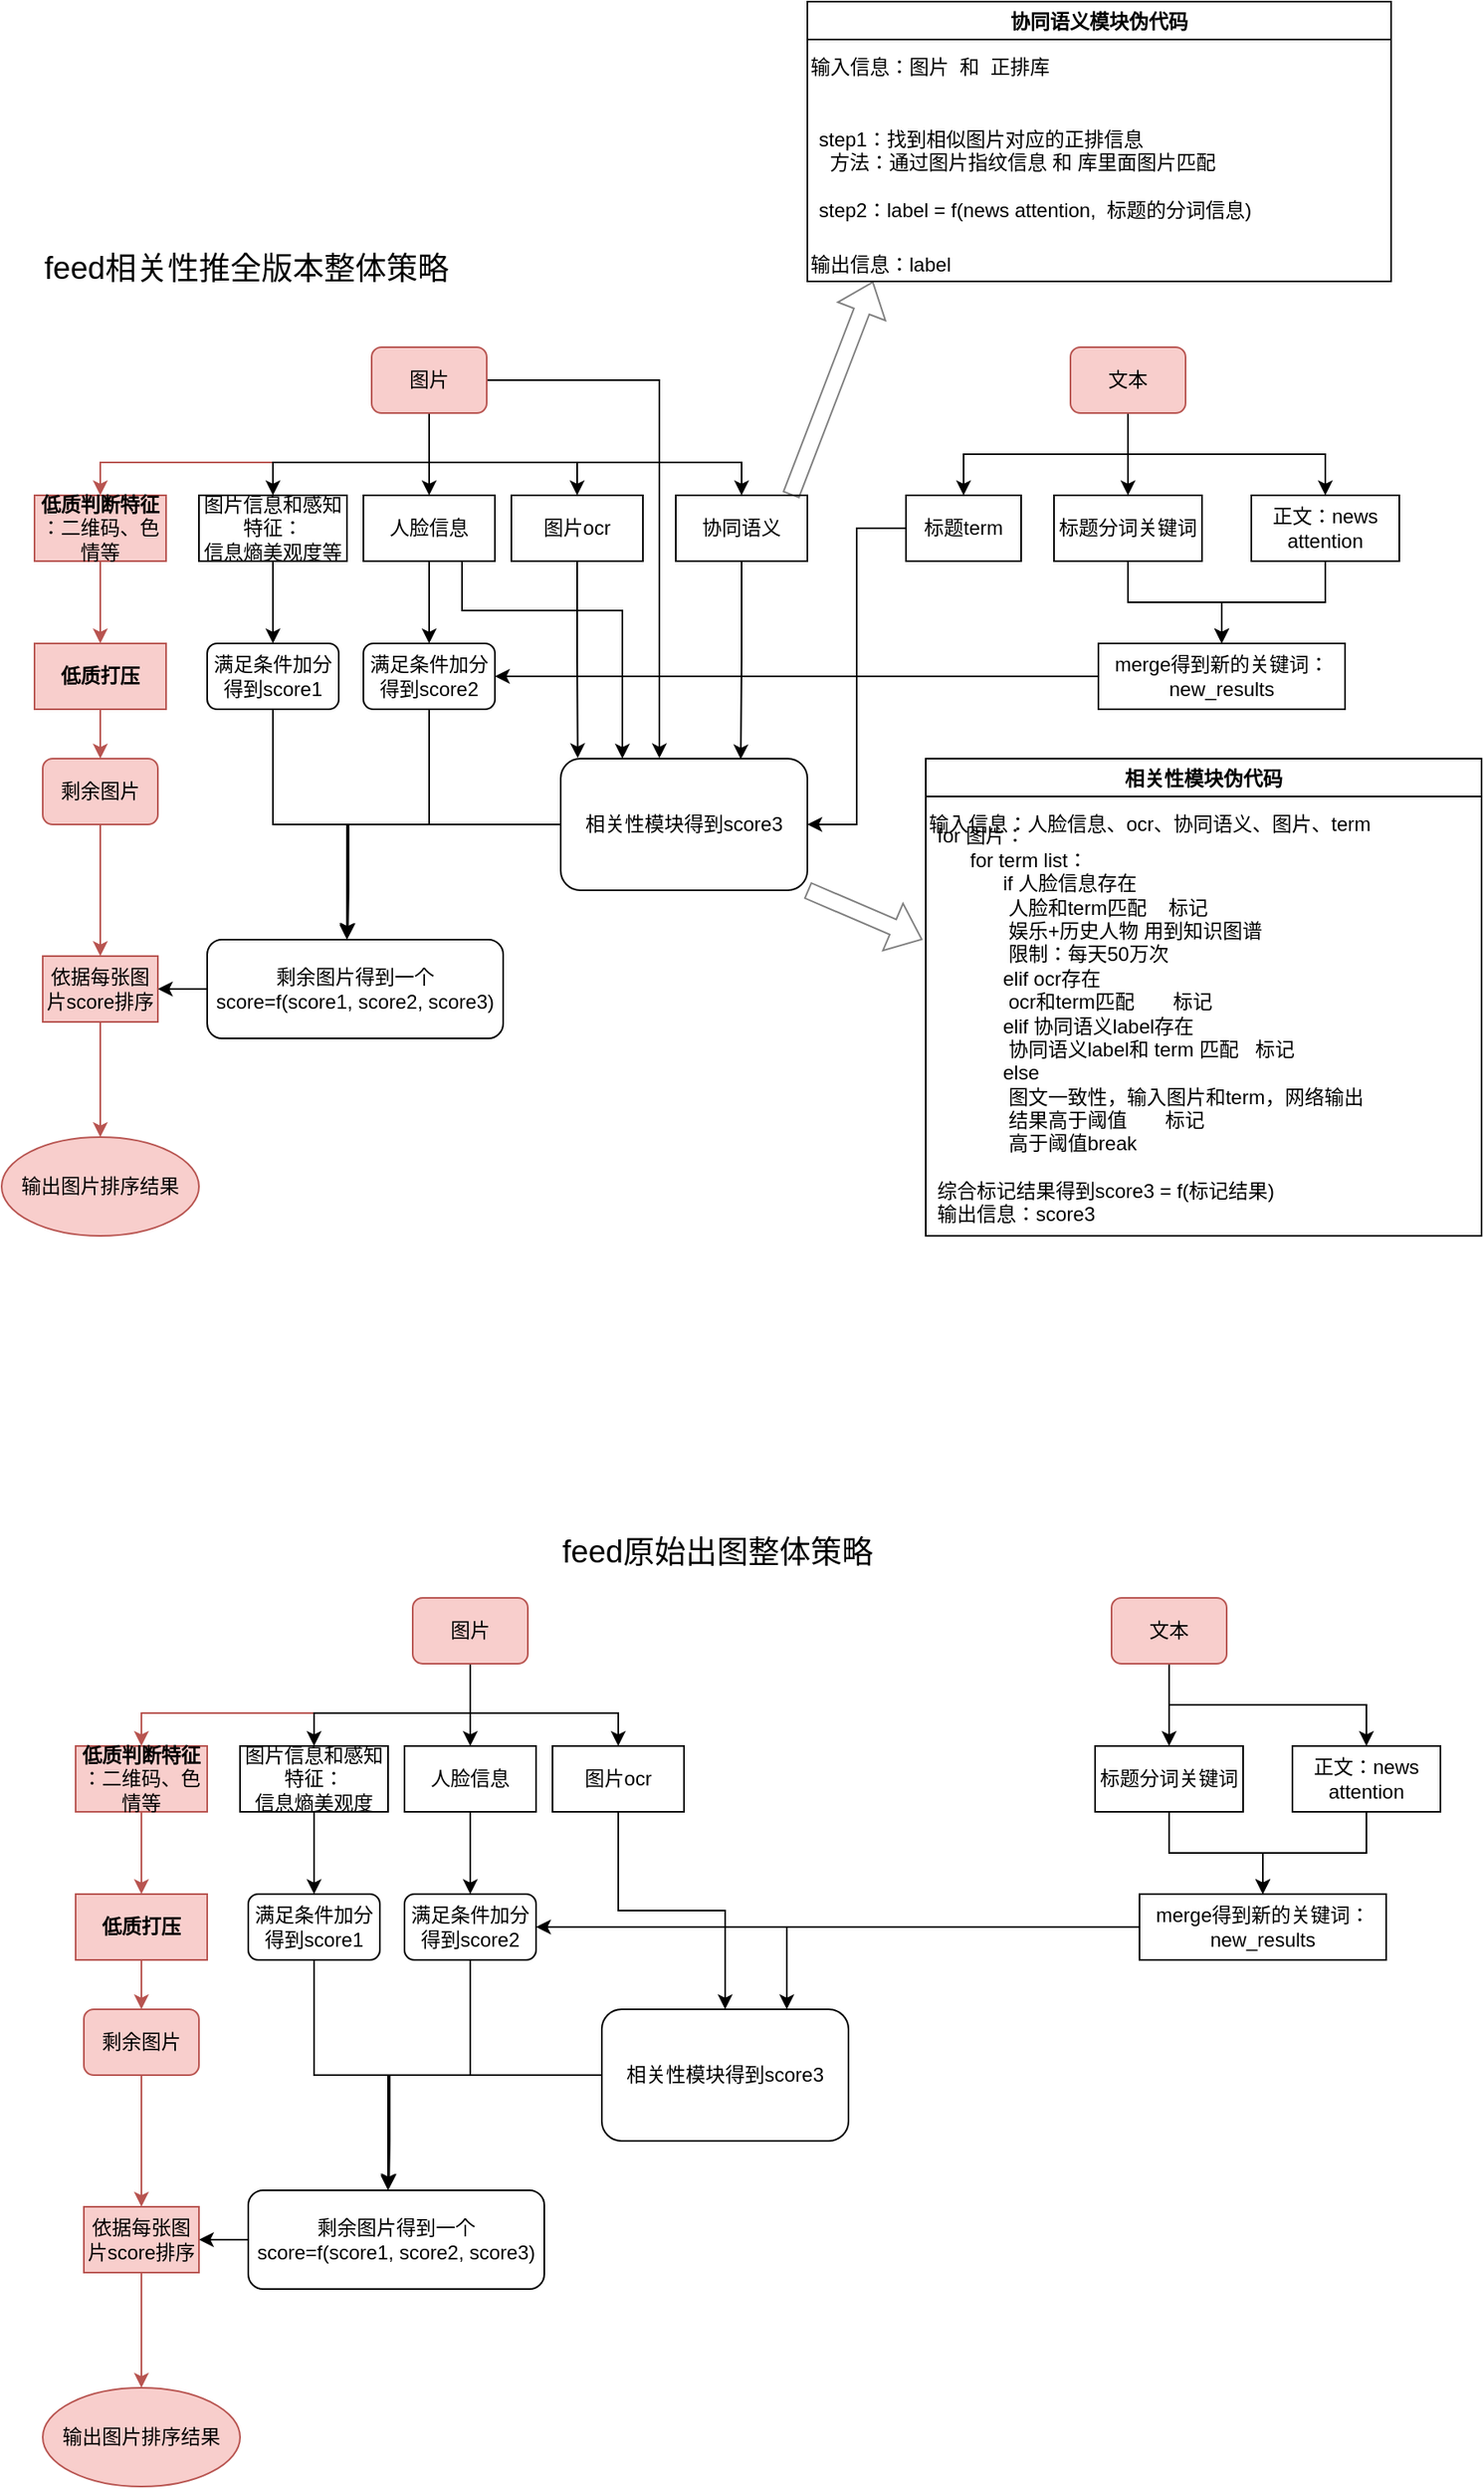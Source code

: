 <mxfile version="15.8.2" type="github">
  <diagram id="YZnyMSXSnCEE_CymccfS" name="Page-1">
    <mxGraphModel dx="570" dy="295" grid="1" gridSize="10" guides="1" tooltips="1" connect="1" arrows="1" fold="1" page="1" pageScale="1" pageWidth="1169" pageHeight="1654" math="0" shadow="0">
      <root>
        <mxCell id="0" />
        <mxCell id="1" parent="0" />
        <mxCell id="g8iUTo1PRh5J7QxqeXhu-16" style="edgeStyle=orthogonalEdgeStyle;rounded=0;orthogonalLoop=1;jettySize=auto;html=1;exitX=0.5;exitY=1;exitDx=0;exitDy=0;entryX=0.5;entryY=0;entryDx=0;entryDy=0;fillColor=#f8cecc;strokeColor=#b85450;" parent="1" source="g8iUTo1PRh5J7QxqeXhu-1" target="g8iUTo1PRh5J7QxqeXhu-2" edge="1">
          <mxGeometry relative="1" as="geometry">
            <Array as="points">
              <mxPoint x="380" y="370" />
              <mxPoint x="180" y="370" />
            </Array>
          </mxGeometry>
        </mxCell>
        <mxCell id="g8iUTo1PRh5J7QxqeXhu-20" style="edgeStyle=orthogonalEdgeStyle;rounded=0;orthogonalLoop=1;jettySize=auto;html=1;exitX=0.5;exitY=1;exitDx=0;exitDy=0;entryX=0.5;entryY=0;entryDx=0;entryDy=0;" parent="1" source="g8iUTo1PRh5J7QxqeXhu-1" target="g8iUTo1PRh5J7QxqeXhu-3" edge="1">
          <mxGeometry relative="1" as="geometry">
            <Array as="points">
              <mxPoint x="380" y="370" />
              <mxPoint x="285" y="370" />
            </Array>
          </mxGeometry>
        </mxCell>
        <mxCell id="g8iUTo1PRh5J7QxqeXhu-21" style="edgeStyle=orthogonalEdgeStyle;rounded=0;orthogonalLoop=1;jettySize=auto;html=1;exitX=0.5;exitY=1;exitDx=0;exitDy=0;entryX=0.5;entryY=0;entryDx=0;entryDy=0;" parent="1" source="g8iUTo1PRh5J7QxqeXhu-1" target="g8iUTo1PRh5J7QxqeXhu-4" edge="1">
          <mxGeometry relative="1" as="geometry">
            <Array as="points">
              <mxPoint x="380" y="350" />
              <mxPoint x="380" y="350" />
            </Array>
          </mxGeometry>
        </mxCell>
        <mxCell id="g8iUTo1PRh5J7QxqeXhu-23" style="edgeStyle=orthogonalEdgeStyle;rounded=0;orthogonalLoop=1;jettySize=auto;html=1;exitX=0.5;exitY=1;exitDx=0;exitDy=0;entryX=0.5;entryY=0;entryDx=0;entryDy=0;" parent="1" source="g8iUTo1PRh5J7QxqeXhu-1" target="g8iUTo1PRh5J7QxqeXhu-5" edge="1">
          <mxGeometry relative="1" as="geometry">
            <Array as="points">
              <mxPoint x="380" y="370" />
              <mxPoint x="470" y="370" />
            </Array>
          </mxGeometry>
        </mxCell>
        <mxCell id="g8iUTo1PRh5J7QxqeXhu-26" style="edgeStyle=orthogonalEdgeStyle;rounded=0;orthogonalLoop=1;jettySize=auto;html=1;exitX=0.5;exitY=1;exitDx=0;exitDy=0;entryX=0.5;entryY=0;entryDx=0;entryDy=0;" parent="1" source="g8iUTo1PRh5J7QxqeXhu-1" target="g8iUTo1PRh5J7QxqeXhu-6" edge="1">
          <mxGeometry relative="1" as="geometry">
            <Array as="points">
              <mxPoint x="380" y="370" />
              <mxPoint x="570" y="370" />
            </Array>
          </mxGeometry>
        </mxCell>
        <mxCell id="g8iUTo1PRh5J7QxqeXhu-60" style="edgeStyle=orthogonalEdgeStyle;rounded=0;orthogonalLoop=1;jettySize=auto;html=1;entryX=0.402;entryY=-0.002;entryDx=0;entryDy=0;entryPerimeter=0;" parent="1" source="g8iUTo1PRh5J7QxqeXhu-1" target="g8iUTo1PRh5J7QxqeXhu-57" edge="1">
          <mxGeometry relative="1" as="geometry">
            <mxPoint x="520" y="549" as="targetPoint" />
            <Array as="points">
              <mxPoint x="520" y="320" />
              <mxPoint x="520" y="550" />
            </Array>
          </mxGeometry>
        </mxCell>
        <mxCell id="g8iUTo1PRh5J7QxqeXhu-1" value="图片" style="rounded=1;whiteSpace=wrap;html=1;fillColor=#f8cecc;strokeColor=#b85450;" parent="1" vertex="1">
          <mxGeometry x="345" y="300" width="70" height="40" as="geometry" />
        </mxCell>
        <mxCell id="g8iUTo1PRh5J7QxqeXhu-37" style="edgeStyle=orthogonalEdgeStyle;rounded=0;orthogonalLoop=1;jettySize=auto;html=1;exitX=0.5;exitY=1;exitDx=0;exitDy=0;entryX=0.5;entryY=0;entryDx=0;entryDy=0;fillColor=#f8cecc;strokeColor=#b85450;" parent="1" source="g8iUTo1PRh5J7QxqeXhu-2" target="g8iUTo1PRh5J7QxqeXhu-35" edge="1">
          <mxGeometry relative="1" as="geometry" />
        </mxCell>
        <mxCell id="g8iUTo1PRh5J7QxqeXhu-2" value="&lt;b&gt;低质判断特征&lt;br&gt;&lt;/b&gt;：二维码、色情等" style="rounded=0;whiteSpace=wrap;html=1;fillColor=#f8cecc;strokeColor=#b85450;" parent="1" vertex="1">
          <mxGeometry x="140" y="390" width="80" height="40" as="geometry" />
        </mxCell>
        <mxCell id="g8iUTo1PRh5J7QxqeXhu-53" value="" style="edgeStyle=orthogonalEdgeStyle;rounded=0;orthogonalLoop=1;jettySize=auto;html=1;" parent="1" source="g8iUTo1PRh5J7QxqeXhu-3" target="g8iUTo1PRh5J7QxqeXhu-44" edge="1">
          <mxGeometry relative="1" as="geometry" />
        </mxCell>
        <mxCell id="g8iUTo1PRh5J7QxqeXhu-3" value="图片信息和感知特征：&lt;br&gt;信息熵美观度等" style="rounded=0;whiteSpace=wrap;html=1;" parent="1" vertex="1">
          <mxGeometry x="240" y="390" width="90" height="40" as="geometry" />
        </mxCell>
        <mxCell id="g8iUTo1PRh5J7QxqeXhu-54" value="" style="edgeStyle=orthogonalEdgeStyle;rounded=0;orthogonalLoop=1;jettySize=auto;html=1;" parent="1" source="g8iUTo1PRh5J7QxqeXhu-4" target="g8iUTo1PRh5J7QxqeXhu-45" edge="1">
          <mxGeometry relative="1" as="geometry" />
        </mxCell>
        <mxCell id="g8iUTo1PRh5J7QxqeXhu-83" style="edgeStyle=orthogonalEdgeStyle;rounded=0;orthogonalLoop=1;jettySize=auto;html=1;exitX=0.75;exitY=1;exitDx=0;exitDy=0;entryX=0.25;entryY=0;entryDx=0;entryDy=0;" parent="1" source="g8iUTo1PRh5J7QxqeXhu-4" target="g8iUTo1PRh5J7QxqeXhu-57" edge="1">
          <mxGeometry relative="1" as="geometry">
            <Array as="points">
              <mxPoint x="400" y="460" />
              <mxPoint x="497" y="460" />
            </Array>
          </mxGeometry>
        </mxCell>
        <mxCell id="g8iUTo1PRh5J7QxqeXhu-4" value="人脸信息" style="rounded=0;whiteSpace=wrap;html=1;" parent="1" vertex="1">
          <mxGeometry x="340" y="390" width="80" height="40" as="geometry" />
        </mxCell>
        <mxCell id="g8iUTo1PRh5J7QxqeXhu-84" style="edgeStyle=orthogonalEdgeStyle;rounded=0;orthogonalLoop=1;jettySize=auto;html=1;entryX=0.069;entryY=-0.004;entryDx=0;entryDy=0;entryPerimeter=0;" parent="1" source="g8iUTo1PRh5J7QxqeXhu-5" target="g8iUTo1PRh5J7QxqeXhu-57" edge="1">
          <mxGeometry relative="1" as="geometry" />
        </mxCell>
        <mxCell id="g8iUTo1PRh5J7QxqeXhu-5" value="图片ocr" style="rounded=0;whiteSpace=wrap;html=1;" parent="1" vertex="1">
          <mxGeometry x="430" y="390" width="80" height="40" as="geometry" />
        </mxCell>
        <mxCell id="g8iUTo1PRh5J7QxqeXhu-85" style="edgeStyle=orthogonalEdgeStyle;rounded=0;orthogonalLoop=1;jettySize=auto;html=1;entryX=0.73;entryY=0.005;entryDx=0;entryDy=0;entryPerimeter=0;" parent="1" source="g8iUTo1PRh5J7QxqeXhu-6" target="g8iUTo1PRh5J7QxqeXhu-57" edge="1">
          <mxGeometry relative="1" as="geometry" />
        </mxCell>
        <mxCell id="g8iUTo1PRh5J7QxqeXhu-6" value="协同语义" style="rounded=0;whiteSpace=wrap;html=1;" parent="1" vertex="1">
          <mxGeometry x="530" y="390" width="80" height="40" as="geometry" />
        </mxCell>
        <mxCell id="g8iUTo1PRh5J7QxqeXhu-28" value="" style="edgeStyle=orthogonalEdgeStyle;rounded=0;orthogonalLoop=1;jettySize=auto;html=1;" parent="1" source="g8iUTo1PRh5J7QxqeXhu-10" target="g8iUTo1PRh5J7QxqeXhu-13" edge="1">
          <mxGeometry relative="1" as="geometry" />
        </mxCell>
        <mxCell id="g8iUTo1PRh5J7QxqeXhu-32" style="edgeStyle=orthogonalEdgeStyle;rounded=0;orthogonalLoop=1;jettySize=auto;html=1;exitX=0.25;exitY=1;exitDx=0;exitDy=0;entryX=0.5;entryY=0;entryDx=0;entryDy=0;" parent="1" source="g8iUTo1PRh5J7QxqeXhu-10" target="g8iUTo1PRh5J7QxqeXhu-11" edge="1">
          <mxGeometry relative="1" as="geometry">
            <Array as="points">
              <mxPoint x="805" y="340" />
              <mxPoint x="805" y="365" />
              <mxPoint x="705" y="365" />
            </Array>
          </mxGeometry>
        </mxCell>
        <mxCell id="g8iUTo1PRh5J7QxqeXhu-33" style="edgeStyle=orthogonalEdgeStyle;rounded=0;orthogonalLoop=1;jettySize=auto;html=1;exitX=0.75;exitY=1;exitDx=0;exitDy=0;entryX=0.5;entryY=0;entryDx=0;entryDy=0;" parent="1" source="g8iUTo1PRh5J7QxqeXhu-10" target="g8iUTo1PRh5J7QxqeXhu-14" edge="1">
          <mxGeometry relative="1" as="geometry">
            <Array as="points">
              <mxPoint x="805" y="340" />
              <mxPoint x="805" y="365" />
              <mxPoint x="925" y="365" />
            </Array>
          </mxGeometry>
        </mxCell>
        <mxCell id="g8iUTo1PRh5J7QxqeXhu-10" value="文本" style="rounded=1;whiteSpace=wrap;html=1;fillColor=#f8cecc;strokeColor=#b85450;" parent="1" vertex="1">
          <mxGeometry x="770" y="300" width="70" height="40" as="geometry" />
        </mxCell>
        <mxCell id="g8iUTo1PRh5J7QxqeXhu-75" style="edgeStyle=orthogonalEdgeStyle;rounded=0;orthogonalLoop=1;jettySize=auto;html=1;entryX=1;entryY=0.5;entryDx=0;entryDy=0;" parent="1" source="g8iUTo1PRh5J7QxqeXhu-11" target="g8iUTo1PRh5J7QxqeXhu-57" edge="1">
          <mxGeometry relative="1" as="geometry" />
        </mxCell>
        <mxCell id="g8iUTo1PRh5J7QxqeXhu-11" value="标题term" style="rounded=0;whiteSpace=wrap;html=1;" parent="1" vertex="1">
          <mxGeometry x="670" y="390" width="70" height="40" as="geometry" />
        </mxCell>
        <mxCell id="g8iUTo1PRh5J7QxqeXhu-47" style="edgeStyle=orthogonalEdgeStyle;rounded=0;orthogonalLoop=1;jettySize=auto;html=1;exitX=0.5;exitY=1;exitDx=0;exitDy=0;" parent="1" source="g8iUTo1PRh5J7QxqeXhu-13" target="g8iUTo1PRh5J7QxqeXhu-46" edge="1">
          <mxGeometry relative="1" as="geometry" />
        </mxCell>
        <mxCell id="g8iUTo1PRh5J7QxqeXhu-13" value="标题分词关键词" style="rounded=0;whiteSpace=wrap;html=1;" parent="1" vertex="1">
          <mxGeometry x="760" y="390" width="90" height="40" as="geometry" />
        </mxCell>
        <mxCell id="g8iUTo1PRh5J7QxqeXhu-52" value="" style="edgeStyle=orthogonalEdgeStyle;rounded=0;orthogonalLoop=1;jettySize=auto;html=1;" parent="1" source="g8iUTo1PRh5J7QxqeXhu-14" target="g8iUTo1PRh5J7QxqeXhu-46" edge="1">
          <mxGeometry relative="1" as="geometry" />
        </mxCell>
        <mxCell id="g8iUTo1PRh5J7QxqeXhu-14" value="正文：news attention" style="rounded=0;whiteSpace=wrap;html=1;" parent="1" vertex="1">
          <mxGeometry x="880" y="390" width="90" height="40" as="geometry" />
        </mxCell>
        <mxCell id="g8iUTo1PRh5J7QxqeXhu-38" style="edgeStyle=orthogonalEdgeStyle;rounded=0;orthogonalLoop=1;jettySize=auto;html=1;exitX=0.5;exitY=1;exitDx=0;exitDy=0;entryX=0.5;entryY=0;entryDx=0;entryDy=0;fillColor=#f8cecc;strokeColor=#b85450;" parent="1" source="g8iUTo1PRh5J7QxqeXhu-35" target="g8iUTo1PRh5J7QxqeXhu-36" edge="1">
          <mxGeometry relative="1" as="geometry" />
        </mxCell>
        <mxCell id="g8iUTo1PRh5J7QxqeXhu-35" value="&lt;b&gt;低质打压&lt;/b&gt;&lt;span style=&quot;color: rgba(0 , 0 , 0 , 0) ; font-family: monospace ; font-size: 0px&quot;&gt;%3CmxGraphModel%3E%3Croot%3E%3CmxCell%20id%3D%220%22%2F%3E%3CmxCell%20id%3D%221%22%20parent%3D%220%22%2F%3E%3CmxCell%20id%3D%222%22%20value%3D%22%26lt%3Bb%26gt%3B%E4%BD%8E%E8%B4%A8%E5%88%A4%E6%96%AD%E7%89%B9%E5%BE%81%26lt%3Bbr%26gt%3B%26lt%3B%2Fb%26gt%3B%EF%BC%9A%E4%BA%8C%E7%BB%B4%E7%A0%81%E3%80%81%E8%89%B2%E6%83%85%E7%AD%89%22%20style%3D%22rounded%3D0%3BwhiteSpace%3Dwrap%3Bhtml%3D1%3B%22%20vertex%3D%221%22%20parent%3D%221%22%3E%3CmxGeometry%20x%3D%2230%22%20y%3D%22140%22%20width%3D%2280%22%20height%3D%2240%22%20as%3D%22geometry%22%2F%3E%3C%2FmxCell%3E%3C%2Froot%3E%3C%2FmxGraphModel%3E&lt;/span&gt;" style="rounded=0;whiteSpace=wrap;html=1;fillColor=#f8cecc;strokeColor=#b85450;" parent="1" vertex="1">
          <mxGeometry x="140" y="480" width="80" height="40" as="geometry" />
        </mxCell>
        <mxCell id="g8iUTo1PRh5J7QxqeXhu-70" style="edgeStyle=orthogonalEdgeStyle;rounded=0;orthogonalLoop=1;jettySize=auto;html=1;fillColor=#f8cecc;strokeColor=#b85450;" parent="1" source="g8iUTo1PRh5J7QxqeXhu-36" target="g8iUTo1PRh5J7QxqeXhu-69" edge="1">
          <mxGeometry relative="1" as="geometry" />
        </mxCell>
        <mxCell id="g8iUTo1PRh5J7QxqeXhu-36" value="剩余图片" style="rounded=1;whiteSpace=wrap;html=1;fillColor=#f8cecc;strokeColor=#b85450;" parent="1" vertex="1">
          <mxGeometry x="145" y="550" width="70" height="40" as="geometry" />
        </mxCell>
        <mxCell id="g8iUTo1PRh5J7QxqeXhu-72" style="edgeStyle=orthogonalEdgeStyle;rounded=0;orthogonalLoop=1;jettySize=auto;html=1;entryX=1;entryY=0.5;entryDx=0;entryDy=0;" parent="1" source="g8iUTo1PRh5J7QxqeXhu-42" target="g8iUTo1PRh5J7QxqeXhu-69" edge="1">
          <mxGeometry relative="1" as="geometry" />
        </mxCell>
        <mxCell id="g8iUTo1PRh5J7QxqeXhu-42" value="剩余图片得到一个score=f(score1, score2, score3)" style="rounded=1;whiteSpace=wrap;html=1;" parent="1" vertex="1">
          <mxGeometry x="245" y="660" width="180" height="60" as="geometry" />
        </mxCell>
        <mxCell id="g8iUTo1PRh5J7QxqeXhu-64" style="edgeStyle=orthogonalEdgeStyle;rounded=0;orthogonalLoop=1;jettySize=auto;html=1;exitX=0.5;exitY=1;exitDx=0;exitDy=0;entryX=0.475;entryY=-0.017;entryDx=0;entryDy=0;entryPerimeter=0;" parent="1" source="g8iUTo1PRh5J7QxqeXhu-44" target="g8iUTo1PRh5J7QxqeXhu-42" edge="1">
          <mxGeometry relative="1" as="geometry">
            <mxPoint x="310" y="660" as="targetPoint" />
            <Array as="points">
              <mxPoint x="285" y="590" />
              <mxPoint x="331" y="590" />
              <mxPoint x="331" y="630" />
            </Array>
          </mxGeometry>
        </mxCell>
        <mxCell id="g8iUTo1PRh5J7QxqeXhu-44" value="满足条件加分得到score1" style="rounded=1;whiteSpace=wrap;html=1;" parent="1" vertex="1">
          <mxGeometry x="245" y="480" width="80" height="40" as="geometry" />
        </mxCell>
        <mxCell id="g8iUTo1PRh5J7QxqeXhu-65" style="edgeStyle=orthogonalEdgeStyle;rounded=0;orthogonalLoop=1;jettySize=auto;html=1;entryX=0.472;entryY=-0.017;entryDx=0;entryDy=0;entryPerimeter=0;" parent="1" source="g8iUTo1PRh5J7QxqeXhu-45" target="g8iUTo1PRh5J7QxqeXhu-42" edge="1">
          <mxGeometry relative="1" as="geometry">
            <mxPoint x="310" y="660" as="targetPoint" />
            <Array as="points">
              <mxPoint x="380" y="590" />
              <mxPoint x="330" y="590" />
            </Array>
          </mxGeometry>
        </mxCell>
        <mxCell id="g8iUTo1PRh5J7QxqeXhu-45" value="满足条件加分得到score2" style="rounded=1;whiteSpace=wrap;html=1;" parent="1" vertex="1">
          <mxGeometry x="340" y="480" width="80" height="40" as="geometry" />
        </mxCell>
        <mxCell id="g8iUTo1PRh5J7QxqeXhu-55" style="edgeStyle=orthogonalEdgeStyle;rounded=0;orthogonalLoop=1;jettySize=auto;html=1;" parent="1" source="g8iUTo1PRh5J7QxqeXhu-46" edge="1">
          <mxGeometry relative="1" as="geometry">
            <mxPoint x="420" y="500" as="targetPoint" />
            <Array as="points">
              <mxPoint x="420" y="500" />
            </Array>
          </mxGeometry>
        </mxCell>
        <mxCell id="g8iUTo1PRh5J7QxqeXhu-46" value="merge得到新的关键词：new_results" style="rounded=0;whiteSpace=wrap;html=1;" parent="1" vertex="1">
          <mxGeometry x="787" y="480" width="150" height="40" as="geometry" />
        </mxCell>
        <mxCell id="g8iUTo1PRh5J7QxqeXhu-66" style="edgeStyle=orthogonalEdgeStyle;rounded=0;orthogonalLoop=1;jettySize=auto;html=1;" parent="1" source="g8iUTo1PRh5J7QxqeXhu-57" edge="1">
          <mxGeometry relative="1" as="geometry">
            <mxPoint x="330" y="660" as="targetPoint" />
            <Array as="points">
              <mxPoint x="330" y="590" />
              <mxPoint x="330" y="660" />
            </Array>
          </mxGeometry>
        </mxCell>
        <mxCell id="g8iUTo1PRh5J7QxqeXhu-57" value="相关性模块得到score3" style="rounded=1;whiteSpace=wrap;html=1;" parent="1" vertex="1">
          <mxGeometry x="460" y="550" width="150" height="80" as="geometry" />
        </mxCell>
        <mxCell id="g8iUTo1PRh5J7QxqeXhu-74" value="" style="edgeStyle=orthogonalEdgeStyle;rounded=0;orthogonalLoop=1;jettySize=auto;html=1;fillColor=#f8cecc;strokeColor=#b85450;" parent="1" source="g8iUTo1PRh5J7QxqeXhu-69" target="g8iUTo1PRh5J7QxqeXhu-73" edge="1">
          <mxGeometry relative="1" as="geometry" />
        </mxCell>
        <mxCell id="g8iUTo1PRh5J7QxqeXhu-69" value="依据每张图片score排序" style="rounded=0;whiteSpace=wrap;html=1;align=center;fillColor=#f8cecc;strokeColor=#b85450;" parent="1" vertex="1">
          <mxGeometry x="145" y="670" width="70" height="40" as="geometry" />
        </mxCell>
        <mxCell id="g8iUTo1PRh5J7QxqeXhu-73" value="输出图片排序结果" style="ellipse;whiteSpace=wrap;html=1;rounded=0;fillColor=#f8cecc;strokeColor=#b85450;" parent="1" vertex="1">
          <mxGeometry x="120" y="780" width="120" height="60" as="geometry" />
        </mxCell>
        <mxCell id="g8iUTo1PRh5J7QxqeXhu-76" value="" style="shape=flexArrow;endArrow=classic;html=1;rounded=0;opacity=50;" parent="1" edge="1">
          <mxGeometry width="50" height="50" relative="1" as="geometry">
            <mxPoint x="610" y="630" as="sourcePoint" />
            <mxPoint x="680" y="660" as="targetPoint" />
          </mxGeometry>
        </mxCell>
        <mxCell id="g8iUTo1PRh5J7QxqeXhu-77" value="相关性模块伪代码" style="swimlane;align=center;" parent="1" vertex="1">
          <mxGeometry x="682" y="550" width="338" height="290" as="geometry">
            <mxRectangle x="580" y="340" width="130" height="23" as="alternateBounds" />
          </mxGeometry>
        </mxCell>
        <mxCell id="g8iUTo1PRh5J7QxqeXhu-80" value="for 图片：&lt;br&gt;&lt;span&gt;&lt;/span&gt;&amp;nbsp; &amp;nbsp; &amp;nbsp; for term list：&lt;br&gt;&lt;blockquote style=&quot;margin: 0 0 0 40px ; border: none ; padding: 0px&quot;&gt;if 人脸信息存在&amp;nbsp;&lt;br&gt;&lt;span&gt; &lt;span&gt; &lt;/span&gt;&lt;/span&gt;&lt;span style=&quot;white-space: pre&quot;&gt; &lt;/span&gt;人脸和term匹配&amp;nbsp; &amp;nbsp; 标记&lt;/blockquote&gt;&lt;blockquote style=&quot;margin: 0 0 0 40px ; border: none ; padding: 0px&quot;&gt;&lt;span style=&quot;white-space: pre&quot;&gt;	&lt;/span&gt;娱乐+历史人物 用到知识图谱&lt;/blockquote&gt;&lt;blockquote style=&quot;margin: 0 0 0 40px ; border: none ; padding: 0px&quot;&gt;&lt;span style=&quot;white-space: pre&quot;&gt;	&lt;/span&gt;限制：每天50万次&lt;/blockquote&gt;&lt;blockquote style=&quot;margin: 0 0 0 40px ; border: none ; padding: 0px&quot;&gt;elif ocr存在&lt;br&gt;&lt;span&gt; &lt;span&gt; &lt;/span&gt;&lt;/span&gt;&lt;span style=&quot;white-space: pre&quot;&gt; &lt;/span&gt;ocr和term匹配&amp;nbsp; &amp;nbsp; &amp;nbsp; &amp;nbsp;标记&lt;br&gt;elif 协同语义label存在&lt;br&gt;&lt;span&gt; &lt;span&gt; &lt;/span&gt;&lt;/span&gt;&lt;span style=&quot;white-space: pre&quot;&gt; &lt;/span&gt;协同语义label和 term 匹配&amp;nbsp; &amp;nbsp;标记&lt;br&gt;else&lt;/blockquote&gt;&lt;blockquote style=&quot;margin: 0 0 0 40px ; border: none ; padding: 0px&quot;&gt;&lt;span&gt;&lt;span style=&quot;white-space: pre&quot;&gt; &lt;/span&gt;图文一致性，输入图片和term，网络输出&lt;/span&gt;&lt;/blockquote&gt;&lt;blockquote style=&quot;margin: 0 0 0 40px ; border: none ; padding: 0px&quot;&gt;&lt;span&gt;&lt;span style=&quot;white-space: pre&quot;&gt; &lt;/span&gt;结果高于阈值&amp;nbsp; &amp;nbsp; &amp;nbsp; &amp;nbsp;标记&lt;/span&gt;&lt;/blockquote&gt;&lt;blockquote style=&quot;margin: 0 0 0 40px ; border: none ; padding: 0px&quot;&gt;&lt;span&gt;&lt;span style=&quot;white-space: pre&quot;&gt; &lt;/span&gt;高于阈值break&lt;br&gt;&lt;/span&gt;&lt;/blockquote&gt;&lt;blockquote style=&quot;margin: 0 0 0 40px ; border: none ; padding: 0px&quot;&gt;&lt;blockquote style=&quot;margin: 0 0 0 40px ; border: none ; padding: 0px&quot;&gt;&lt;br&gt;&lt;/blockquote&gt;&lt;blockquote style=&quot;margin: 0 0 0 40px ; border: none ; padding: 0px&quot;&gt;&lt;/blockquote&gt;&lt;/blockquote&gt;综合标记结果得到score3 = f(标记结果)" style="text;html=1;align=left;verticalAlign=middle;resizable=0;points=[];autosize=1;strokeColor=none;fillColor=none;" parent="g8iUTo1PRh5J7QxqeXhu-77" vertex="1">
          <mxGeometry x="5" y="40" width="270" height="230" as="geometry" />
        </mxCell>
        <mxCell id="g8iUTo1PRh5J7QxqeXhu-86" value="输入信息：人脸信息、ocr、协同语义、图片、term" style="text;html=1;align=left;verticalAlign=middle;resizable=0;points=[];autosize=1;strokeColor=none;fillColor=none;" parent="g8iUTo1PRh5J7QxqeXhu-77" vertex="1">
          <mxGeometry y="30" width="280" height="20" as="geometry" />
        </mxCell>
        <mxCell id="g8iUTo1PRh5J7QxqeXhu-87" value="输出信息：score3" style="text;html=1;align=left;verticalAlign=middle;resizable=0;points=[];autosize=1;strokeColor=none;fillColor=none;" parent="g8iUTo1PRh5J7QxqeXhu-77" vertex="1">
          <mxGeometry x="5" y="267" width="110" height="20" as="geometry" />
        </mxCell>
        <mxCell id="g8iUTo1PRh5J7QxqeXhu-88" value="feed相关性推全版本整体策略" style="text;strokeColor=none;fillColor=none;align=left;verticalAlign=middle;spacingLeft=4;spacingRight=4;overflow=hidden;points=[[0,0.5],[1,0.5]];portConstraint=eastwest;rotatable=0;fontSize=19;" parent="1" vertex="1">
          <mxGeometry x="140" y="230" width="360" height="40" as="geometry" />
        </mxCell>
        <mxCell id="g8iUTo1PRh5J7QxqeXhu-89" value="feed原始出图整体策略" style="text;strokeColor=none;fillColor=none;align=left;verticalAlign=middle;spacingLeft=4;spacingRight=4;overflow=hidden;points=[[0,0.5],[1,0.5]];portConstraint=eastwest;rotatable=0;fontSize=19;" parent="1" vertex="1">
          <mxGeometry x="455" y="1010" width="360" height="40" as="geometry" />
        </mxCell>
        <mxCell id="g8iUTo1PRh5J7QxqeXhu-140" style="edgeStyle=orthogonalEdgeStyle;rounded=0;orthogonalLoop=1;jettySize=auto;html=1;exitX=0.5;exitY=1;exitDx=0;exitDy=0;entryX=0.5;entryY=0;entryDx=0;entryDy=0;fillColor=#f8cecc;strokeColor=#b85450;" parent="1" source="g8iUTo1PRh5J7QxqeXhu-146" target="g8iUTo1PRh5J7QxqeXhu-148" edge="1">
          <mxGeometry relative="1" as="geometry">
            <Array as="points">
              <mxPoint x="405" y="1130" />
              <mxPoint x="205" y="1130" />
            </Array>
          </mxGeometry>
        </mxCell>
        <mxCell id="g8iUTo1PRh5J7QxqeXhu-141" style="edgeStyle=orthogonalEdgeStyle;rounded=0;orthogonalLoop=1;jettySize=auto;html=1;exitX=0.5;exitY=1;exitDx=0;exitDy=0;entryX=0.5;entryY=0;entryDx=0;entryDy=0;" parent="1" source="g8iUTo1PRh5J7QxqeXhu-146" target="g8iUTo1PRh5J7QxqeXhu-150" edge="1">
          <mxGeometry relative="1" as="geometry">
            <Array as="points">
              <mxPoint x="405" y="1130" />
              <mxPoint x="310" y="1130" />
            </Array>
          </mxGeometry>
        </mxCell>
        <mxCell id="g8iUTo1PRh5J7QxqeXhu-142" style="edgeStyle=orthogonalEdgeStyle;rounded=0;orthogonalLoop=1;jettySize=auto;html=1;exitX=0.5;exitY=1;exitDx=0;exitDy=0;entryX=0.5;entryY=0;entryDx=0;entryDy=0;" parent="1" source="g8iUTo1PRh5J7QxqeXhu-146" target="g8iUTo1PRh5J7QxqeXhu-153" edge="1">
          <mxGeometry relative="1" as="geometry">
            <Array as="points">
              <mxPoint x="405" y="1110" />
              <mxPoint x="405" y="1110" />
            </Array>
          </mxGeometry>
        </mxCell>
        <mxCell id="g8iUTo1PRh5J7QxqeXhu-143" style="edgeStyle=orthogonalEdgeStyle;rounded=0;orthogonalLoop=1;jettySize=auto;html=1;exitX=0.5;exitY=1;exitDx=0;exitDy=0;entryX=0.5;entryY=0;entryDx=0;entryDy=0;" parent="1" source="g8iUTo1PRh5J7QxqeXhu-146" target="g8iUTo1PRh5J7QxqeXhu-155" edge="1">
          <mxGeometry relative="1" as="geometry">
            <Array as="points">
              <mxPoint x="405" y="1130" />
              <mxPoint x="495" y="1130" />
            </Array>
          </mxGeometry>
        </mxCell>
        <mxCell id="g8iUTo1PRh5J7QxqeXhu-146" value="图片" style="rounded=1;whiteSpace=wrap;html=1;fillColor=#f8cecc;strokeColor=#b85450;" parent="1" vertex="1">
          <mxGeometry x="370" y="1060" width="70" height="40" as="geometry" />
        </mxCell>
        <mxCell id="g8iUTo1PRh5J7QxqeXhu-147" style="edgeStyle=orthogonalEdgeStyle;rounded=0;orthogonalLoop=1;jettySize=auto;html=1;exitX=0.5;exitY=1;exitDx=0;exitDy=0;entryX=0.5;entryY=0;entryDx=0;entryDy=0;fillColor=#f8cecc;strokeColor=#b85450;" parent="1" source="g8iUTo1PRh5J7QxqeXhu-148" target="g8iUTo1PRh5J7QxqeXhu-169" edge="1">
          <mxGeometry relative="1" as="geometry" />
        </mxCell>
        <mxCell id="g8iUTo1PRh5J7QxqeXhu-148" value="&lt;b&gt;低质判断特征&lt;br&gt;&lt;/b&gt;：二维码、色情等" style="rounded=0;whiteSpace=wrap;html=1;fillColor=#f8cecc;strokeColor=#b85450;" parent="1" vertex="1">
          <mxGeometry x="165" y="1150" width="80" height="40" as="geometry" />
        </mxCell>
        <mxCell id="g8iUTo1PRh5J7QxqeXhu-149" value="" style="edgeStyle=orthogonalEdgeStyle;rounded=0;orthogonalLoop=1;jettySize=auto;html=1;" parent="1" source="g8iUTo1PRh5J7QxqeXhu-150" target="g8iUTo1PRh5J7QxqeXhu-175" edge="1">
          <mxGeometry relative="1" as="geometry" />
        </mxCell>
        <mxCell id="g8iUTo1PRh5J7QxqeXhu-150" value="图片信息和感知特征：&lt;br&gt;信息熵美观度" style="rounded=0;whiteSpace=wrap;html=1;" parent="1" vertex="1">
          <mxGeometry x="265" y="1150" width="90" height="40" as="geometry" />
        </mxCell>
        <mxCell id="g8iUTo1PRh5J7QxqeXhu-151" value="" style="edgeStyle=orthogonalEdgeStyle;rounded=0;orthogonalLoop=1;jettySize=auto;html=1;" parent="1" source="g8iUTo1PRh5J7QxqeXhu-153" target="g8iUTo1PRh5J7QxqeXhu-177" edge="1">
          <mxGeometry relative="1" as="geometry" />
        </mxCell>
        <mxCell id="g8iUTo1PRh5J7QxqeXhu-153" value="人脸信息" style="rounded=0;whiteSpace=wrap;html=1;" parent="1" vertex="1">
          <mxGeometry x="365" y="1150" width="80" height="40" as="geometry" />
        </mxCell>
        <mxCell id="g8iUTo1PRh5J7QxqeXhu-190" style="edgeStyle=orthogonalEdgeStyle;rounded=0;orthogonalLoop=1;jettySize=auto;html=1;entryX=0.5;entryY=0;entryDx=0;entryDy=0;fontSize=19;" parent="1" source="g8iUTo1PRh5J7QxqeXhu-155" target="g8iUTo1PRh5J7QxqeXhu-181" edge="1">
          <mxGeometry relative="1" as="geometry" />
        </mxCell>
        <mxCell id="g8iUTo1PRh5J7QxqeXhu-155" value="图片ocr" style="rounded=0;whiteSpace=wrap;html=1;" parent="1" vertex="1">
          <mxGeometry x="455" y="1150" width="80" height="40" as="geometry" />
        </mxCell>
        <mxCell id="g8iUTo1PRh5J7QxqeXhu-158" value="" style="edgeStyle=orthogonalEdgeStyle;rounded=0;orthogonalLoop=1;jettySize=auto;html=1;" parent="1" source="g8iUTo1PRh5J7QxqeXhu-161" target="g8iUTo1PRh5J7QxqeXhu-165" edge="1">
          <mxGeometry relative="1" as="geometry" />
        </mxCell>
        <mxCell id="g8iUTo1PRh5J7QxqeXhu-160" style="edgeStyle=orthogonalEdgeStyle;rounded=0;orthogonalLoop=1;jettySize=auto;html=1;exitX=0.75;exitY=1;exitDx=0;exitDy=0;entryX=0.5;entryY=0;entryDx=0;entryDy=0;" parent="1" source="g8iUTo1PRh5J7QxqeXhu-161" target="g8iUTo1PRh5J7QxqeXhu-167" edge="1">
          <mxGeometry relative="1" as="geometry">
            <Array as="points">
              <mxPoint x="830" y="1100" />
              <mxPoint x="830" y="1125" />
              <mxPoint x="950" y="1125" />
            </Array>
          </mxGeometry>
        </mxCell>
        <mxCell id="g8iUTo1PRh5J7QxqeXhu-161" value="文本" style="rounded=1;whiteSpace=wrap;html=1;fillColor=#f8cecc;strokeColor=#b85450;" parent="1" vertex="1">
          <mxGeometry x="795" y="1060" width="70" height="40" as="geometry" />
        </mxCell>
        <mxCell id="g8iUTo1PRh5J7QxqeXhu-164" style="edgeStyle=orthogonalEdgeStyle;rounded=0;orthogonalLoop=1;jettySize=auto;html=1;exitX=0.5;exitY=1;exitDx=0;exitDy=0;" parent="1" source="g8iUTo1PRh5J7QxqeXhu-165" target="g8iUTo1PRh5J7QxqeXhu-179" edge="1">
          <mxGeometry relative="1" as="geometry" />
        </mxCell>
        <mxCell id="g8iUTo1PRh5J7QxqeXhu-165" value="标题分词关键词" style="rounded=0;whiteSpace=wrap;html=1;" parent="1" vertex="1">
          <mxGeometry x="785" y="1150" width="90" height="40" as="geometry" />
        </mxCell>
        <mxCell id="g8iUTo1PRh5J7QxqeXhu-166" value="" style="edgeStyle=orthogonalEdgeStyle;rounded=0;orthogonalLoop=1;jettySize=auto;html=1;" parent="1" source="g8iUTo1PRh5J7QxqeXhu-167" target="g8iUTo1PRh5J7QxqeXhu-179" edge="1">
          <mxGeometry relative="1" as="geometry" />
        </mxCell>
        <mxCell id="g8iUTo1PRh5J7QxqeXhu-167" value="正文：news attention" style="rounded=0;whiteSpace=wrap;html=1;" parent="1" vertex="1">
          <mxGeometry x="905" y="1150" width="90" height="40" as="geometry" />
        </mxCell>
        <mxCell id="g8iUTo1PRh5J7QxqeXhu-168" style="edgeStyle=orthogonalEdgeStyle;rounded=0;orthogonalLoop=1;jettySize=auto;html=1;exitX=0.5;exitY=1;exitDx=0;exitDy=0;entryX=0.5;entryY=0;entryDx=0;entryDy=0;fillColor=#f8cecc;strokeColor=#b85450;" parent="1" source="g8iUTo1PRh5J7QxqeXhu-169" target="g8iUTo1PRh5J7QxqeXhu-171" edge="1">
          <mxGeometry relative="1" as="geometry" />
        </mxCell>
        <mxCell id="g8iUTo1PRh5J7QxqeXhu-169" value="&lt;b&gt;低质打压&lt;/b&gt;&lt;span style=&quot;color: rgba(0 , 0 , 0 , 0) ; font-family: monospace ; font-size: 0px&quot;&gt;%3CmxGraphModel%3E%3Croot%3E%3CmxCell%20id%3D%220%22%2F%3E%3CmxCell%20id%3D%221%22%20parent%3D%220%22%2F%3E%3CmxCell%20id%3D%222%22%20value%3D%22%26lt%3Bb%26gt%3B%E4%BD%8E%E8%B4%A8%E5%88%A4%E6%96%AD%E7%89%B9%E5%BE%81%26lt%3Bbr%26gt%3B%26lt%3B%2Fb%26gt%3B%EF%BC%9A%E4%BA%8C%E7%BB%B4%E7%A0%81%E3%80%81%E8%89%B2%E6%83%85%E7%AD%89%22%20style%3D%22rounded%3D0%3BwhiteSpace%3Dwrap%3Bhtml%3D1%3B%22%20vertex%3D%221%22%20parent%3D%221%22%3E%3CmxGeometry%20x%3D%2230%22%20y%3D%22140%22%20width%3D%2280%22%20height%3D%2240%22%20as%3D%22geometry%22%2F%3E%3C%2FmxCell%3E%3C%2Froot%3E%3C%2FmxGraphModel%3E&lt;/span&gt;" style="rounded=0;whiteSpace=wrap;html=1;fillColor=#f8cecc;strokeColor=#b85450;" parent="1" vertex="1">
          <mxGeometry x="165" y="1240" width="80" height="40" as="geometry" />
        </mxCell>
        <mxCell id="g8iUTo1PRh5J7QxqeXhu-170" style="edgeStyle=orthogonalEdgeStyle;rounded=0;orthogonalLoop=1;jettySize=auto;html=1;fillColor=#f8cecc;strokeColor=#b85450;" parent="1" source="g8iUTo1PRh5J7QxqeXhu-171" target="g8iUTo1PRh5J7QxqeXhu-183" edge="1">
          <mxGeometry relative="1" as="geometry" />
        </mxCell>
        <mxCell id="g8iUTo1PRh5J7QxqeXhu-171" value="剩余图片" style="rounded=1;whiteSpace=wrap;html=1;fillColor=#f8cecc;strokeColor=#b85450;" parent="1" vertex="1">
          <mxGeometry x="170" y="1310" width="70" height="40" as="geometry" />
        </mxCell>
        <mxCell id="g8iUTo1PRh5J7QxqeXhu-172" style="edgeStyle=orthogonalEdgeStyle;rounded=0;orthogonalLoop=1;jettySize=auto;html=1;entryX=1;entryY=0.5;entryDx=0;entryDy=0;" parent="1" source="g8iUTo1PRh5J7QxqeXhu-173" target="g8iUTo1PRh5J7QxqeXhu-183" edge="1">
          <mxGeometry relative="1" as="geometry" />
        </mxCell>
        <mxCell id="g8iUTo1PRh5J7QxqeXhu-173" value="剩余图片得到一个score=f(score1, score2, score3)" style="rounded=1;whiteSpace=wrap;html=1;" parent="1" vertex="1">
          <mxGeometry x="270" y="1420" width="180" height="60" as="geometry" />
        </mxCell>
        <mxCell id="g8iUTo1PRh5J7QxqeXhu-174" style="edgeStyle=orthogonalEdgeStyle;rounded=0;orthogonalLoop=1;jettySize=auto;html=1;exitX=0.5;exitY=1;exitDx=0;exitDy=0;entryX=0.475;entryY=-0.017;entryDx=0;entryDy=0;entryPerimeter=0;" parent="1" source="g8iUTo1PRh5J7QxqeXhu-175" target="g8iUTo1PRh5J7QxqeXhu-173" edge="1">
          <mxGeometry relative="1" as="geometry">
            <mxPoint x="335" y="1420" as="targetPoint" />
            <Array as="points">
              <mxPoint x="310" y="1350" />
              <mxPoint x="356" y="1350" />
              <mxPoint x="356" y="1390" />
            </Array>
          </mxGeometry>
        </mxCell>
        <mxCell id="g8iUTo1PRh5J7QxqeXhu-175" value="满足条件加分得到score1" style="rounded=1;whiteSpace=wrap;html=1;" parent="1" vertex="1">
          <mxGeometry x="270" y="1240" width="80" height="40" as="geometry" />
        </mxCell>
        <mxCell id="g8iUTo1PRh5J7QxqeXhu-176" style="edgeStyle=orthogonalEdgeStyle;rounded=0;orthogonalLoop=1;jettySize=auto;html=1;entryX=0.472;entryY=-0.017;entryDx=0;entryDy=0;entryPerimeter=0;" parent="1" source="g8iUTo1PRh5J7QxqeXhu-177" target="g8iUTo1PRh5J7QxqeXhu-173" edge="1">
          <mxGeometry relative="1" as="geometry">
            <mxPoint x="335" y="1420" as="targetPoint" />
            <Array as="points">
              <mxPoint x="405" y="1350" />
              <mxPoint x="355" y="1350" />
            </Array>
          </mxGeometry>
        </mxCell>
        <mxCell id="g8iUTo1PRh5J7QxqeXhu-177" value="满足条件加分得到score2" style="rounded=1;whiteSpace=wrap;html=1;" parent="1" vertex="1">
          <mxGeometry x="365" y="1240" width="80" height="40" as="geometry" />
        </mxCell>
        <mxCell id="g8iUTo1PRh5J7QxqeXhu-178" style="edgeStyle=orthogonalEdgeStyle;rounded=0;orthogonalLoop=1;jettySize=auto;html=1;" parent="1" source="g8iUTo1PRh5J7QxqeXhu-179" edge="1">
          <mxGeometry relative="1" as="geometry">
            <mxPoint x="445" y="1260.0" as="targetPoint" />
            <Array as="points">
              <mxPoint x="445" y="1260" />
            </Array>
          </mxGeometry>
        </mxCell>
        <mxCell id="g8iUTo1PRh5J7QxqeXhu-191" style="edgeStyle=orthogonalEdgeStyle;rounded=0;orthogonalLoop=1;jettySize=auto;html=1;entryX=0.75;entryY=0;entryDx=0;entryDy=0;fontSize=19;" parent="1" source="g8iUTo1PRh5J7QxqeXhu-179" target="g8iUTo1PRh5J7QxqeXhu-181" edge="1">
          <mxGeometry relative="1" as="geometry" />
        </mxCell>
        <mxCell id="g8iUTo1PRh5J7QxqeXhu-179" value="merge得到新的关键词：new_results" style="rounded=0;whiteSpace=wrap;html=1;" parent="1" vertex="1">
          <mxGeometry x="812" y="1240" width="150" height="40" as="geometry" />
        </mxCell>
        <mxCell id="g8iUTo1PRh5J7QxqeXhu-180" style="edgeStyle=orthogonalEdgeStyle;rounded=0;orthogonalLoop=1;jettySize=auto;html=1;" parent="1" source="g8iUTo1PRh5J7QxqeXhu-181" edge="1">
          <mxGeometry relative="1" as="geometry">
            <mxPoint x="355" y="1420.0" as="targetPoint" />
            <Array as="points">
              <mxPoint x="355" y="1350" />
              <mxPoint x="355" y="1420" />
            </Array>
          </mxGeometry>
        </mxCell>
        <mxCell id="g8iUTo1PRh5J7QxqeXhu-181" value="相关性模块得到score3" style="rounded=1;whiteSpace=wrap;html=1;" parent="1" vertex="1">
          <mxGeometry x="485" y="1310" width="150" height="80" as="geometry" />
        </mxCell>
        <mxCell id="g8iUTo1PRh5J7QxqeXhu-182" value="" style="edgeStyle=orthogonalEdgeStyle;rounded=0;orthogonalLoop=1;jettySize=auto;html=1;fillColor=#f8cecc;strokeColor=#b85450;" parent="1" source="g8iUTo1PRh5J7QxqeXhu-183" target="g8iUTo1PRh5J7QxqeXhu-184" edge="1">
          <mxGeometry relative="1" as="geometry" />
        </mxCell>
        <mxCell id="g8iUTo1PRh5J7QxqeXhu-183" value="依据每张图片score排序" style="rounded=0;whiteSpace=wrap;html=1;align=center;fillColor=#f8cecc;strokeColor=#b85450;" parent="1" vertex="1">
          <mxGeometry x="170" y="1430" width="70" height="40" as="geometry" />
        </mxCell>
        <mxCell id="g8iUTo1PRh5J7QxqeXhu-184" value="输出图片排序结果" style="ellipse;whiteSpace=wrap;html=1;rounded=0;fillColor=#f8cecc;strokeColor=#b85450;" parent="1" vertex="1">
          <mxGeometry x="145" y="1540" width="120" height="60" as="geometry" />
        </mxCell>
        <mxCell id="HsDYmaw-ZfLvcHOW2-2q-2" value="协同语义模块伪代码" style="swimlane;align=center;" parent="1" vertex="1">
          <mxGeometry x="610" y="90" width="355" height="170" as="geometry">
            <mxRectangle x="580" y="340" width="130" height="23" as="alternateBounds" />
          </mxGeometry>
        </mxCell>
        <mxCell id="HsDYmaw-ZfLvcHOW2-2q-3" value="step1：找到相似图片对应的正排信息&lt;br&gt;&lt;span style=&quot;white-space: pre&quot;&gt; &lt;/span&gt;&lt;span style=&quot;white-space: pre&quot;&gt; &lt;/span&gt;方法：通过图片指纹信息 和 库里面图片匹配&lt;br&gt;&lt;br&gt;step2：label = f(news attention,&amp;nbsp; 标题的分词信息)" style="text;html=1;align=left;verticalAlign=middle;resizable=0;points=[];autosize=1;strokeColor=none;fillColor=none;" parent="HsDYmaw-ZfLvcHOW2-2q-2" vertex="1">
          <mxGeometry x="5" y="75" width="280" height="60" as="geometry" />
        </mxCell>
        <mxCell id="HsDYmaw-ZfLvcHOW2-2q-4" value="输入信息：图片&amp;nbsp; 和&amp;nbsp; 正排库" style="text;html=1;align=left;verticalAlign=middle;resizable=0;points=[];autosize=1;strokeColor=none;fillColor=none;" parent="HsDYmaw-ZfLvcHOW2-2q-2" vertex="1">
          <mxGeometry y="30" width="160" height="20" as="geometry" />
        </mxCell>
        <mxCell id="HsDYmaw-ZfLvcHOW2-2q-5" value="输出信息：label" style="text;html=1;align=left;verticalAlign=middle;resizable=0;points=[];autosize=1;strokeColor=none;fillColor=none;" parent="HsDYmaw-ZfLvcHOW2-2q-2" vertex="1">
          <mxGeometry y="150" width="100" height="20" as="geometry" />
        </mxCell>
        <mxCell id="HsDYmaw-ZfLvcHOW2-2q-12" value="" style="shape=flexArrow;endArrow=classic;html=1;rounded=0;opacity=50;" parent="1" edge="1">
          <mxGeometry width="50" height="50" relative="1" as="geometry">
            <mxPoint x="600" y="390" as="sourcePoint" />
            <mxPoint x="650" y="260" as="targetPoint" />
          </mxGeometry>
        </mxCell>
      </root>
    </mxGraphModel>
  </diagram>
</mxfile>

